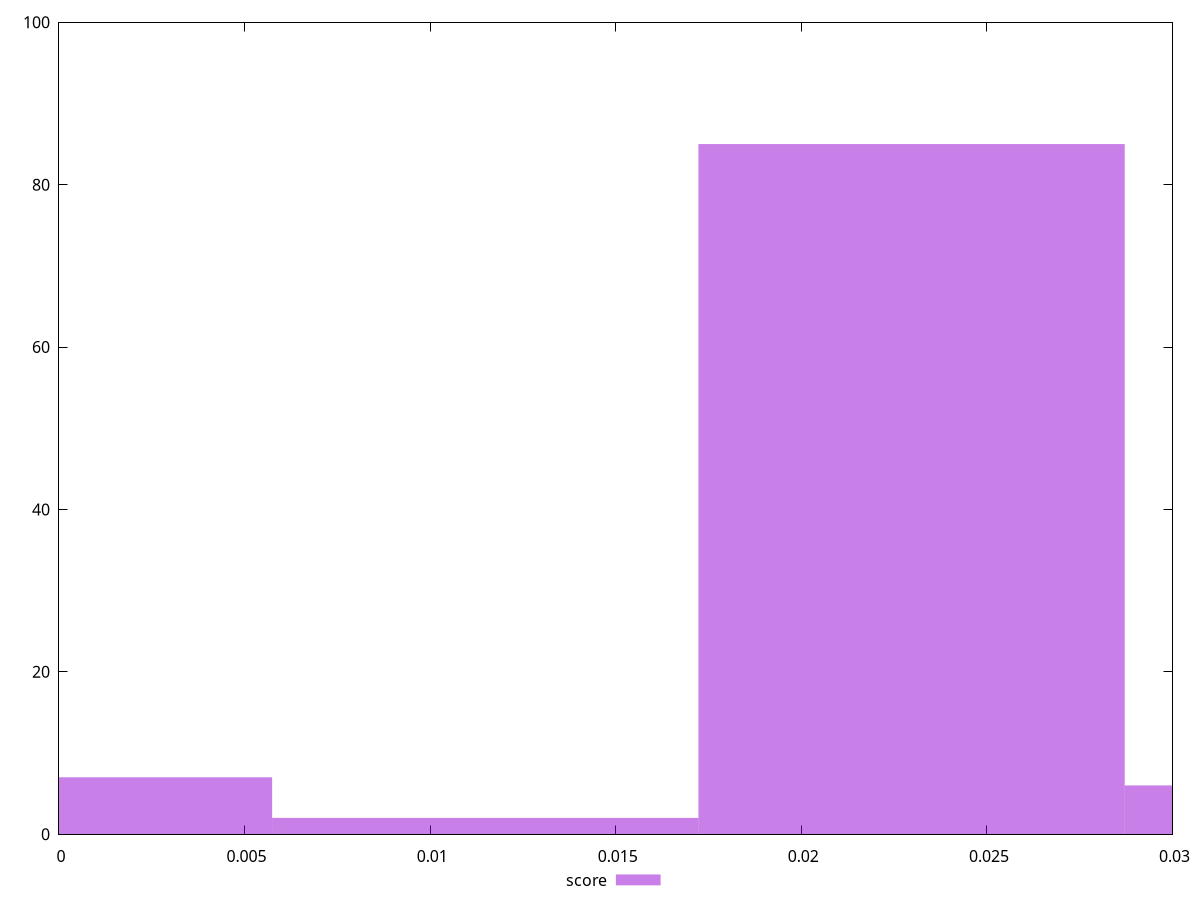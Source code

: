 reset

$score <<EOF
0.022970152065061453 85
0 7
0.03445522809759218 6
0.011485076032530727 2
EOF

set key outside below
set boxwidth 0.011485076032530727
set xrange [0:0.03]
set yrange [0:100]
set trange [0:100]
set style fill transparent solid 0.5 noborder
set terminal svg size 640, 490 enhanced background rgb 'white'
set output "report_00015_2021-02-09T16-11-33.973Z/cumulative-layout-shift/samples/pages+cached/score/histogram.svg"

plot $score title "score" with boxes

reset
